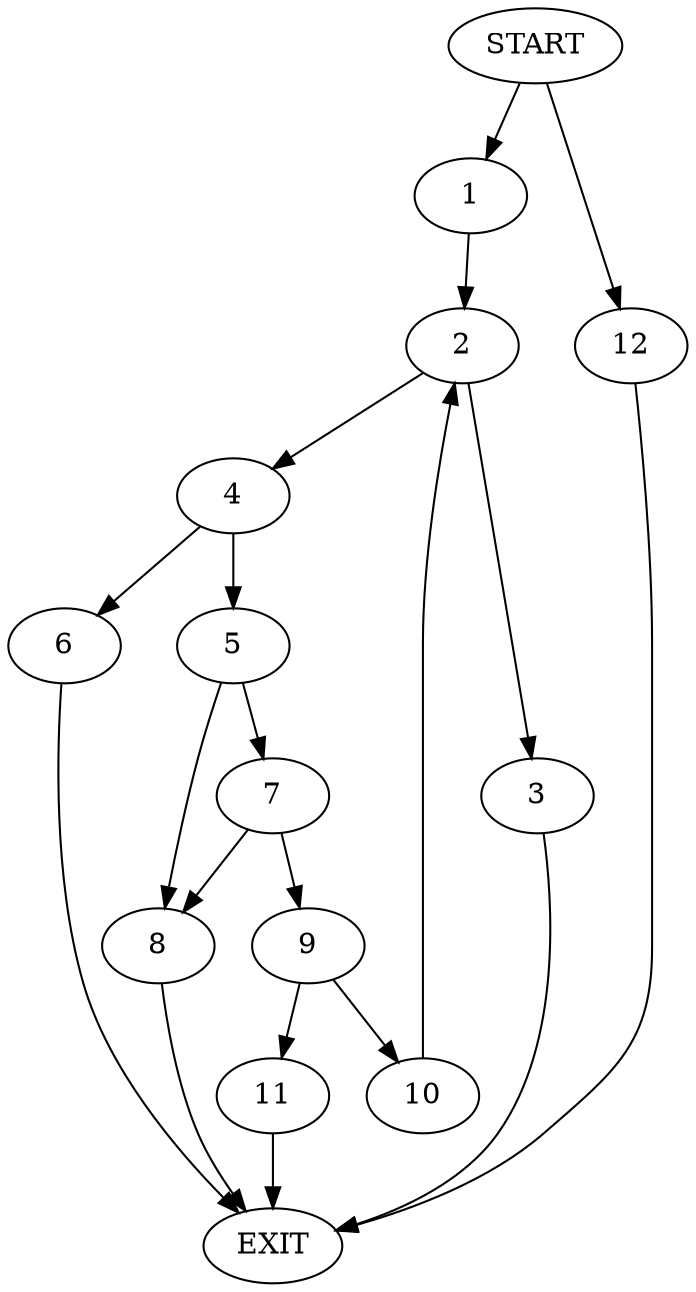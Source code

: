 digraph {
0 [label="START"]
13 [label="EXIT"]
0 -> 1
1 -> 2
2 -> 3
2 -> 4
3 -> 13
4 -> 5
4 -> 6
6 -> 13
5 -> 7
5 -> 8
7 -> 9
7 -> 8
8 -> 13
9 -> 10
9 -> 11
10 -> 2
11 -> 13
0 -> 12
12 -> 13
}
